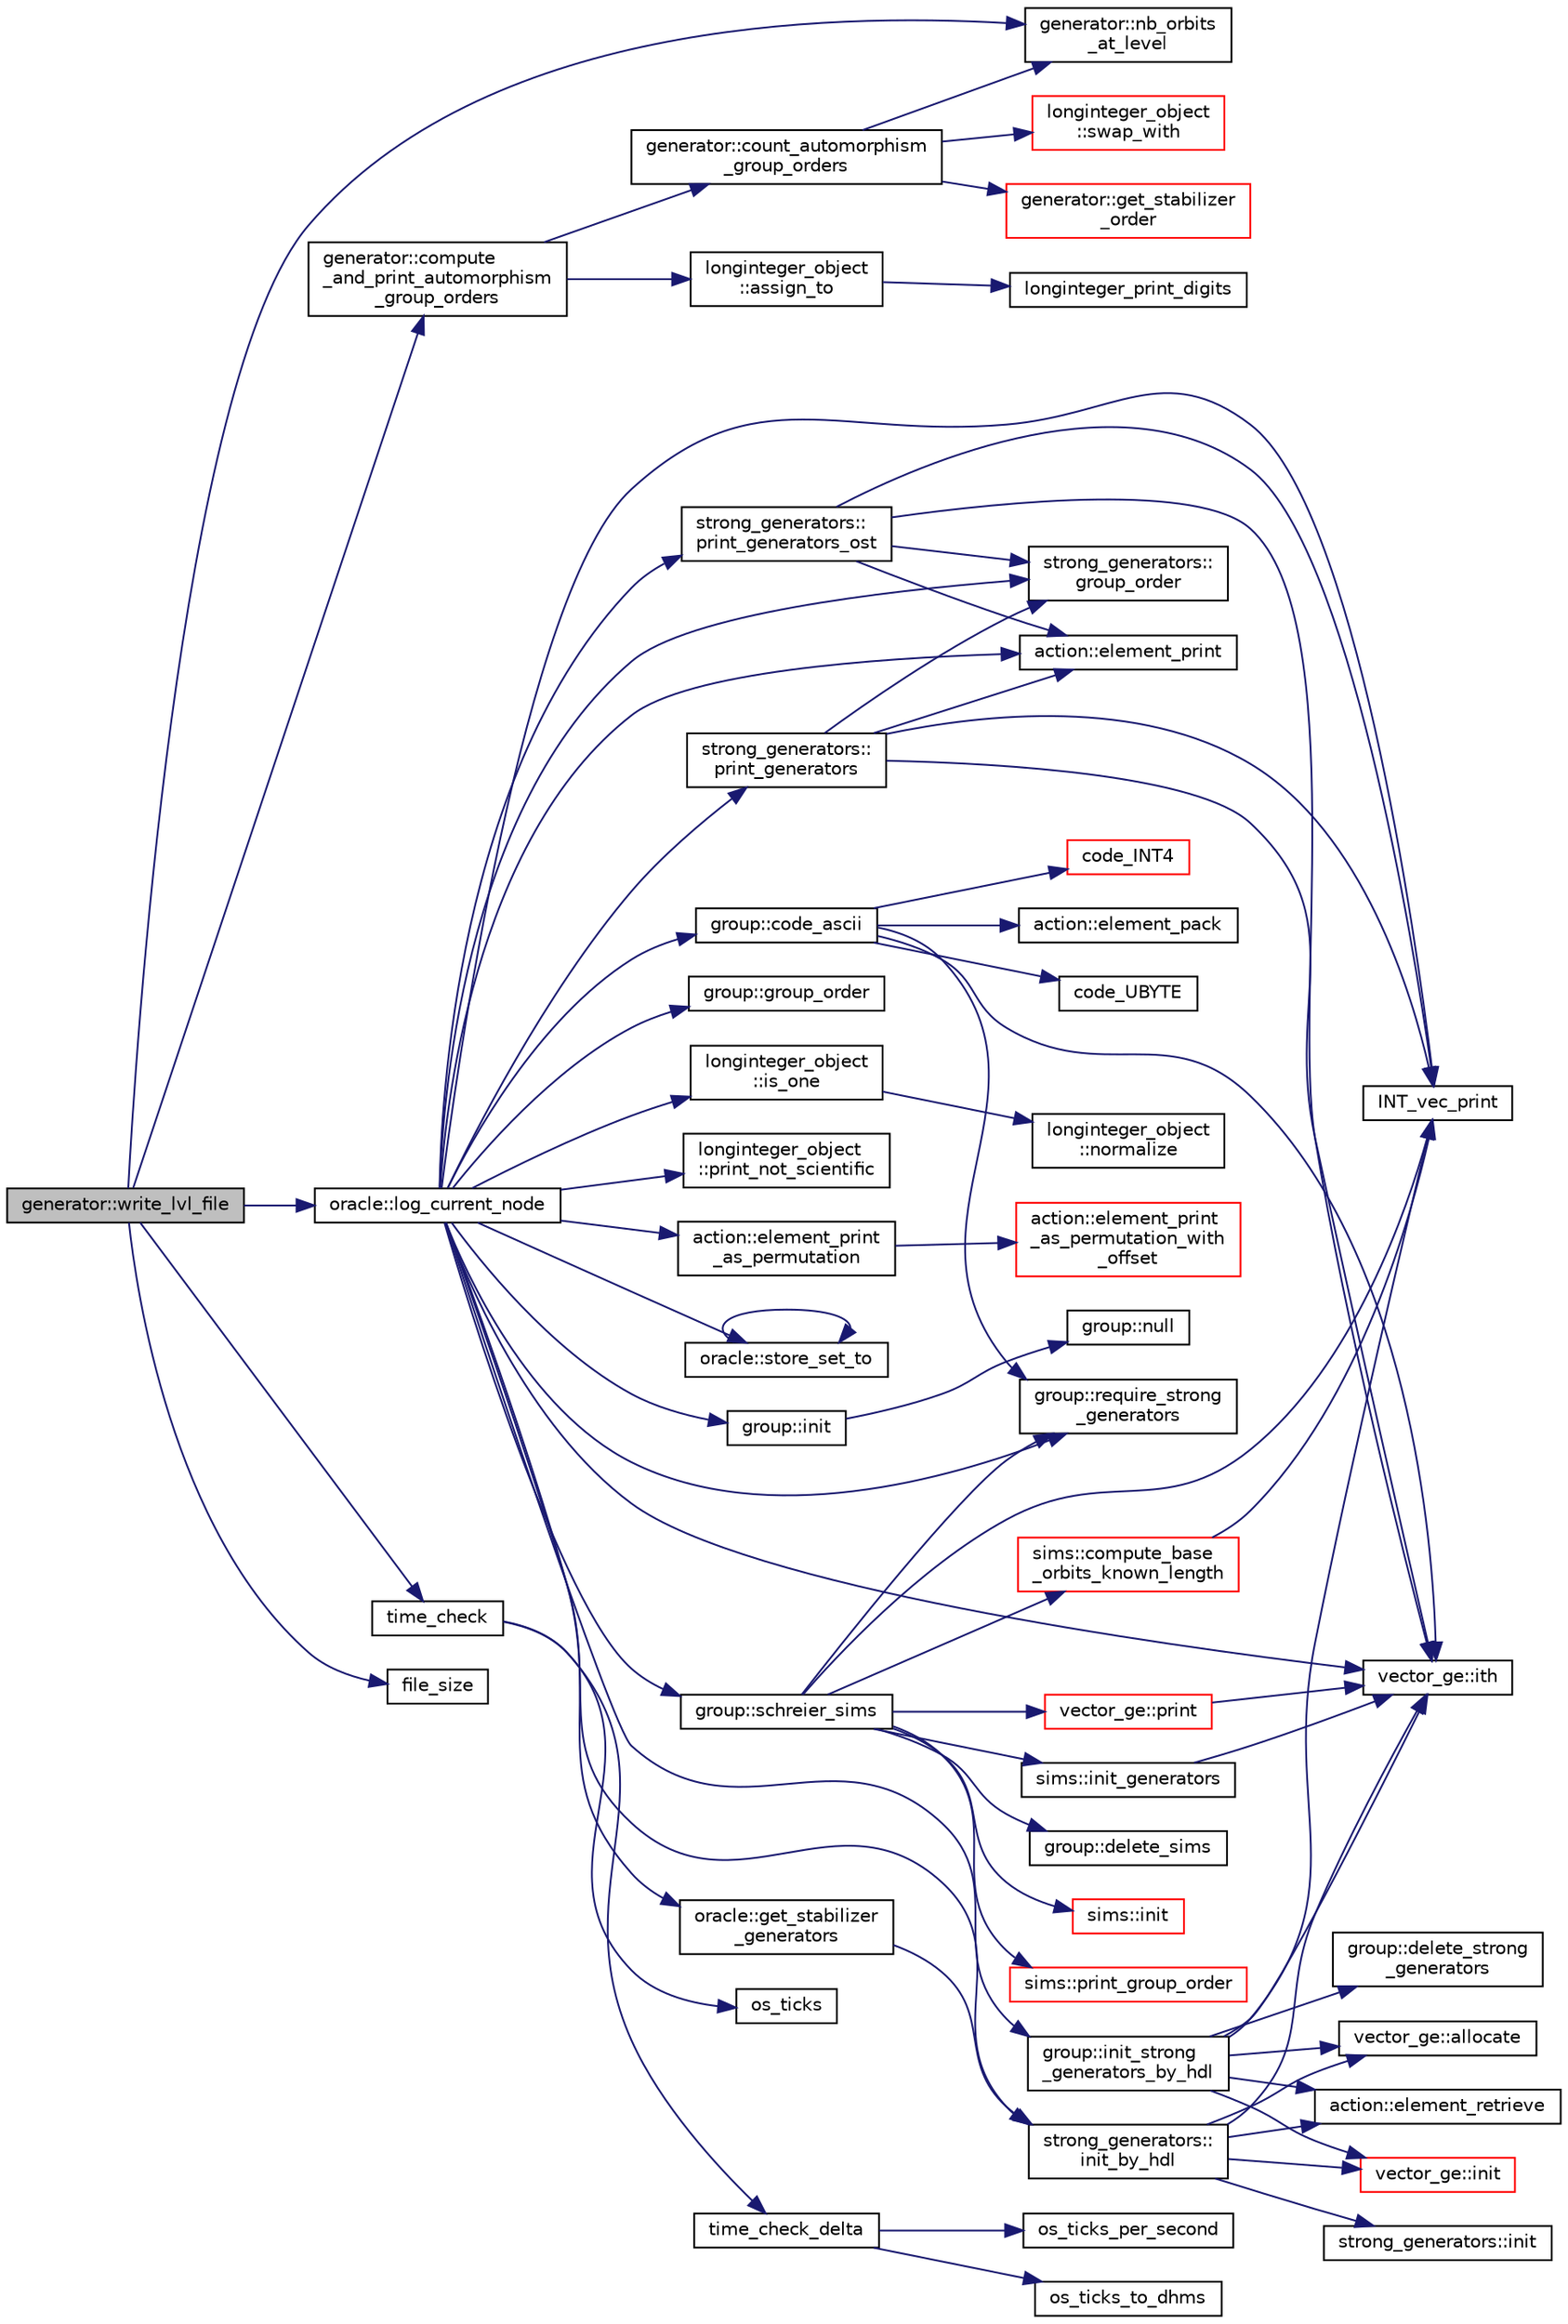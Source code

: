 digraph "generator::write_lvl_file"
{
  edge [fontname="Helvetica",fontsize="10",labelfontname="Helvetica",labelfontsize="10"];
  node [fontname="Helvetica",fontsize="10",shape=record];
  rankdir="LR";
  Node23075 [label="generator::write_lvl_file",height=0.2,width=0.4,color="black", fillcolor="grey75", style="filled", fontcolor="black"];
  Node23075 -> Node23076 [color="midnightblue",fontsize="10",style="solid",fontname="Helvetica"];
  Node23076 [label="generator::nb_orbits\l_at_level",height=0.2,width=0.4,color="black", fillcolor="white", style="filled",URL="$d7/d73/classgenerator.html#a020f3d8378448310d044a4a24fadf301"];
  Node23075 -> Node23077 [color="midnightblue",fontsize="10",style="solid",fontname="Helvetica"];
  Node23077 [label="oracle::log_current_node",height=0.2,width=0.4,color="black", fillcolor="white", style="filled",URL="$d7/da7/classoracle.html#a51f9cd387e52812e9a67f4d9cfcca603"];
  Node23077 -> Node23078 [color="midnightblue",fontsize="10",style="solid",fontname="Helvetica"];
  Node23078 [label="oracle::store_set_to",height=0.2,width=0.4,color="black", fillcolor="white", style="filled",URL="$d7/da7/classoracle.html#a4489d03d342f31d1e64632ce4d0e700d"];
  Node23078 -> Node23078 [color="midnightblue",fontsize="10",style="solid",fontname="Helvetica"];
  Node23077 -> Node23079 [color="midnightblue",fontsize="10",style="solid",fontname="Helvetica"];
  Node23079 [label="group::init",height=0.2,width=0.4,color="black", fillcolor="white", style="filled",URL="$d1/db7/classgroup.html#a9f5de0500658e265332c7f62c0d3962d"];
  Node23079 -> Node23080 [color="midnightblue",fontsize="10",style="solid",fontname="Helvetica"];
  Node23080 [label="group::null",height=0.2,width=0.4,color="black", fillcolor="white", style="filled",URL="$d1/db7/classgroup.html#a25f33ef4c9370d6cefa29b0c49f64a18"];
  Node23077 -> Node23081 [color="midnightblue",fontsize="10",style="solid",fontname="Helvetica"];
  Node23081 [label="group::init_strong\l_generators_by_hdl",height=0.2,width=0.4,color="black", fillcolor="white", style="filled",URL="$d1/db7/classgroup.html#a65100d600cfb0955dae3582a2d6a2532"];
  Node23081 -> Node23082 [color="midnightblue",fontsize="10",style="solid",fontname="Helvetica"];
  Node23082 [label="INT_vec_print",height=0.2,width=0.4,color="black", fillcolor="white", style="filled",URL="$df/dbf/sajeeb_8_c.html#a79a5901af0b47dd0d694109543c027fe"];
  Node23081 -> Node23083 [color="midnightblue",fontsize="10",style="solid",fontname="Helvetica"];
  Node23083 [label="group::delete_strong\l_generators",height=0.2,width=0.4,color="black", fillcolor="white", style="filled",URL="$d1/db7/classgroup.html#a36c96bdf4428fdf236dfabab0f82b898"];
  Node23081 -> Node23084 [color="midnightblue",fontsize="10",style="solid",fontname="Helvetica"];
  Node23084 [label="vector_ge::init",height=0.2,width=0.4,color="red", fillcolor="white", style="filled",URL="$d4/d6e/classvector__ge.html#afe1d6befd1f1501e6be34afbaa9d30a8"];
  Node23081 -> Node23086 [color="midnightblue",fontsize="10",style="solid",fontname="Helvetica"];
  Node23086 [label="vector_ge::allocate",height=0.2,width=0.4,color="black", fillcolor="white", style="filled",URL="$d4/d6e/classvector__ge.html#a35b062a9201b30f0a87bf87702d243ae"];
  Node23081 -> Node23087 [color="midnightblue",fontsize="10",style="solid",fontname="Helvetica"];
  Node23087 [label="action::element_retrieve",height=0.2,width=0.4,color="black", fillcolor="white", style="filled",URL="$d2/d86/classaction.html#ad28f6f8810ffbad64c1490f78e51e2b1"];
  Node23081 -> Node23088 [color="midnightblue",fontsize="10",style="solid",fontname="Helvetica"];
  Node23088 [label="vector_ge::ith",height=0.2,width=0.4,color="black", fillcolor="white", style="filled",URL="$d4/d6e/classvector__ge.html#a1ff002e8b746a9beb119d57dcd4a15ff"];
  Node23077 -> Node23089 [color="midnightblue",fontsize="10",style="solid",fontname="Helvetica"];
  Node23089 [label="strong_generators::\linit_by_hdl",height=0.2,width=0.4,color="black", fillcolor="white", style="filled",URL="$dc/d09/classstrong__generators.html#abe6e1f35365f6d69d230bf0869c32596"];
  Node23089 -> Node23090 [color="midnightblue",fontsize="10",style="solid",fontname="Helvetica"];
  Node23090 [label="strong_generators::init",height=0.2,width=0.4,color="black", fillcolor="white", style="filled",URL="$dc/d09/classstrong__generators.html#ab7d37035d3b2ea516c4e989715f91ad5"];
  Node23089 -> Node23084 [color="midnightblue",fontsize="10",style="solid",fontname="Helvetica"];
  Node23089 -> Node23086 [color="midnightblue",fontsize="10",style="solid",fontname="Helvetica"];
  Node23089 -> Node23087 [color="midnightblue",fontsize="10",style="solid",fontname="Helvetica"];
  Node23089 -> Node23088 [color="midnightblue",fontsize="10",style="solid",fontname="Helvetica"];
  Node23077 -> Node23091 [color="midnightblue",fontsize="10",style="solid",fontname="Helvetica"];
  Node23091 [label="strong_generators::\lprint_generators",height=0.2,width=0.4,color="black", fillcolor="white", style="filled",URL="$dc/d09/classstrong__generators.html#adccd259b435afd96d89cd664daa6c897"];
  Node23091 -> Node23092 [color="midnightblue",fontsize="10",style="solid",fontname="Helvetica"];
  Node23092 [label="strong_generators::\lgroup_order",height=0.2,width=0.4,color="black", fillcolor="white", style="filled",URL="$dc/d09/classstrong__generators.html#a91f453c2bfd6502b96f4b4eed16beb20"];
  Node23091 -> Node23082 [color="midnightblue",fontsize="10",style="solid",fontname="Helvetica"];
  Node23091 -> Node23093 [color="midnightblue",fontsize="10",style="solid",fontname="Helvetica"];
  Node23093 [label="action::element_print",height=0.2,width=0.4,color="black", fillcolor="white", style="filled",URL="$d2/d86/classaction.html#ae38c3ef3c1125213733d63c6fc3c40cd"];
  Node23091 -> Node23088 [color="midnightblue",fontsize="10",style="solid",fontname="Helvetica"];
  Node23077 -> Node23082 [color="midnightblue",fontsize="10",style="solid",fontname="Helvetica"];
  Node23077 -> Node23094 [color="midnightblue",fontsize="10",style="solid",fontname="Helvetica"];
  Node23094 [label="group::schreier_sims",height=0.2,width=0.4,color="black", fillcolor="white", style="filled",URL="$d1/db7/classgroup.html#a224ed784f302897ca0c0e578446afa08"];
  Node23094 -> Node23095 [color="midnightblue",fontsize="10",style="solid",fontname="Helvetica"];
  Node23095 [label="group::require_strong\l_generators",height=0.2,width=0.4,color="black", fillcolor="white", style="filled",URL="$d1/db7/classgroup.html#adfc3de74ab859ba6dba668b50efaf392"];
  Node23094 -> Node23096 [color="midnightblue",fontsize="10",style="solid",fontname="Helvetica"];
  Node23096 [label="group::delete_sims",height=0.2,width=0.4,color="black", fillcolor="white", style="filled",URL="$d1/db7/classgroup.html#accebe64da3d51160a974fad069a90eac"];
  Node23094 -> Node23097 [color="midnightblue",fontsize="10",style="solid",fontname="Helvetica"];
  Node23097 [label="sims::init",height=0.2,width=0.4,color="red", fillcolor="white", style="filled",URL="$d9/df3/classsims.html#a02eb61ed14f75cfe4dc0770142c1bff0"];
  Node23094 -> Node23101 [color="midnightblue",fontsize="10",style="solid",fontname="Helvetica"];
  Node23101 [label="vector_ge::print",height=0.2,width=0.4,color="red", fillcolor="white", style="filled",URL="$d4/d6e/classvector__ge.html#a0d260cce035c20b32d7989c50670aa8a"];
  Node23101 -> Node23088 [color="midnightblue",fontsize="10",style="solid",fontname="Helvetica"];
  Node23094 -> Node23103 [color="midnightblue",fontsize="10",style="solid",fontname="Helvetica"];
  Node23103 [label="sims::init_generators",height=0.2,width=0.4,color="black", fillcolor="white", style="filled",URL="$d9/df3/classsims.html#aa2a7908389727bdfa05d034e8d53a818"];
  Node23103 -> Node23088 [color="midnightblue",fontsize="10",style="solid",fontname="Helvetica"];
  Node23094 -> Node23082 [color="midnightblue",fontsize="10",style="solid",fontname="Helvetica"];
  Node23094 -> Node23104 [color="midnightblue",fontsize="10",style="solid",fontname="Helvetica"];
  Node23104 [label="sims::compute_base\l_orbits_known_length",height=0.2,width=0.4,color="red", fillcolor="white", style="filled",URL="$d9/df3/classsims.html#a7f6b55695e29ce46f965ac4c87c31a06"];
  Node23104 -> Node23082 [color="midnightblue",fontsize="10",style="solid",fontname="Helvetica"];
  Node23094 -> Node23109 [color="midnightblue",fontsize="10",style="solid",fontname="Helvetica"];
  Node23109 [label="sims::print_group_order",height=0.2,width=0.4,color="red", fillcolor="white", style="filled",URL="$d9/df3/classsims.html#a2fc3bfc40a993e0a6902374465304c0c"];
  Node23077 -> Node23111 [color="midnightblue",fontsize="10",style="solid",fontname="Helvetica"];
  Node23111 [label="group::group_order",height=0.2,width=0.4,color="black", fillcolor="white", style="filled",URL="$d1/db7/classgroup.html#a2d70bcf6a1495e7fb8e16ba7dfadb725"];
  Node23077 -> Node23112 [color="midnightblue",fontsize="10",style="solid",fontname="Helvetica"];
  Node23112 [label="longinteger_object\l::is_one",height=0.2,width=0.4,color="black", fillcolor="white", style="filled",URL="$dd/d7e/classlonginteger__object.html#adeab597c8bb66f36eb085f046d1df656"];
  Node23112 -> Node23113 [color="midnightblue",fontsize="10",style="solid",fontname="Helvetica"];
  Node23113 [label="longinteger_object\l::normalize",height=0.2,width=0.4,color="black", fillcolor="white", style="filled",URL="$dd/d7e/classlonginteger__object.html#ae27040d862a5624e98fc9582daa889ee"];
  Node23077 -> Node23114 [color="midnightblue",fontsize="10",style="solid",fontname="Helvetica"];
  Node23114 [label="longinteger_object\l::print_not_scientific",height=0.2,width=0.4,color="black", fillcolor="white", style="filled",URL="$dd/d7e/classlonginteger__object.html#ab80ea5c103cf97de662da3f1c79b2dd4"];
  Node23077 -> Node23115 [color="midnightblue",fontsize="10",style="solid",fontname="Helvetica"];
  Node23115 [label="group::code_ascii",height=0.2,width=0.4,color="black", fillcolor="white", style="filled",URL="$d1/db7/classgroup.html#abb93ebcd087d3f1146f32c2b5203f913"];
  Node23115 -> Node23095 [color="midnightblue",fontsize="10",style="solid",fontname="Helvetica"];
  Node23115 -> Node23116 [color="midnightblue",fontsize="10",style="solid",fontname="Helvetica"];
  Node23116 [label="code_INT4",height=0.2,width=0.4,color="red", fillcolor="white", style="filled",URL="$d5/db4/io__and__os_8h.html#a77bf7a59ce7634a3328237f863fd1251"];
  Node23115 -> Node23118 [color="midnightblue",fontsize="10",style="solid",fontname="Helvetica"];
  Node23118 [label="action::element_pack",height=0.2,width=0.4,color="black", fillcolor="white", style="filled",URL="$d2/d86/classaction.html#a48a10a87c09b4b37c36eac1180884140"];
  Node23115 -> Node23088 [color="midnightblue",fontsize="10",style="solid",fontname="Helvetica"];
  Node23115 -> Node23119 [color="midnightblue",fontsize="10",style="solid",fontname="Helvetica"];
  Node23119 [label="code_UBYTE",height=0.2,width=0.4,color="black", fillcolor="white", style="filled",URL="$d5/db4/io__and__os_8h.html#ab19ac74b5d294f8f631cf9280c38dfd6"];
  Node23077 -> Node23120 [color="midnightblue",fontsize="10",style="solid",fontname="Helvetica"];
  Node23120 [label="oracle::get_stabilizer\l_generators",height=0.2,width=0.4,color="black", fillcolor="white", style="filled",URL="$d7/da7/classoracle.html#a55d6b99a05f74278f7cb0e9d9761da24"];
  Node23120 -> Node23089 [color="midnightblue",fontsize="10",style="solid",fontname="Helvetica"];
  Node23077 -> Node23092 [color="midnightblue",fontsize="10",style="solid",fontname="Helvetica"];
  Node23077 -> Node23121 [color="midnightblue",fontsize="10",style="solid",fontname="Helvetica"];
  Node23121 [label="strong_generators::\lprint_generators_ost",height=0.2,width=0.4,color="black", fillcolor="white", style="filled",URL="$dc/d09/classstrong__generators.html#a7d93ea4f786018272e813207f3c124b4"];
  Node23121 -> Node23092 [color="midnightblue",fontsize="10",style="solid",fontname="Helvetica"];
  Node23121 -> Node23082 [color="midnightblue",fontsize="10",style="solid",fontname="Helvetica"];
  Node23121 -> Node23093 [color="midnightblue",fontsize="10",style="solid",fontname="Helvetica"];
  Node23121 -> Node23088 [color="midnightblue",fontsize="10",style="solid",fontname="Helvetica"];
  Node23077 -> Node23095 [color="midnightblue",fontsize="10",style="solid",fontname="Helvetica"];
  Node23077 -> Node23093 [color="midnightblue",fontsize="10",style="solid",fontname="Helvetica"];
  Node23077 -> Node23088 [color="midnightblue",fontsize="10",style="solid",fontname="Helvetica"];
  Node23077 -> Node23122 [color="midnightblue",fontsize="10",style="solid",fontname="Helvetica"];
  Node23122 [label="action::element_print\l_as_permutation",height=0.2,width=0.4,color="black", fillcolor="white", style="filled",URL="$d2/d86/classaction.html#a2975618a8203187b688a67c947150bb8"];
  Node23122 -> Node23123 [color="midnightblue",fontsize="10",style="solid",fontname="Helvetica"];
  Node23123 [label="action::element_print\l_as_permutation_with\l_offset",height=0.2,width=0.4,color="red", fillcolor="white", style="filled",URL="$d2/d86/classaction.html#addd61d869434abaad431124a6d858396"];
  Node23075 -> Node23128 [color="midnightblue",fontsize="10",style="solid",fontname="Helvetica"];
  Node23128 [label="time_check",height=0.2,width=0.4,color="black", fillcolor="white", style="filled",URL="$d9/d60/discreta_8h.html#a04d64356f0c7cb798e55daec998c527e"];
  Node23128 -> Node23129 [color="midnightblue",fontsize="10",style="solid",fontname="Helvetica"];
  Node23129 [label="os_ticks",height=0.2,width=0.4,color="black", fillcolor="white", style="filled",URL="$d5/db4/io__and__os_8h.html#a3da6d2b09e35d569adb7101dffcb5224"];
  Node23128 -> Node23130 [color="midnightblue",fontsize="10",style="solid",fontname="Helvetica"];
  Node23130 [label="time_check_delta",height=0.2,width=0.4,color="black", fillcolor="white", style="filled",URL="$d3/d72/global_8_c.html#a89a8565e34c7dcbb97180cd6af7454a1"];
  Node23130 -> Node23131 [color="midnightblue",fontsize="10",style="solid",fontname="Helvetica"];
  Node23131 [label="os_ticks_per_second",height=0.2,width=0.4,color="black", fillcolor="white", style="filled",URL="$d5/db4/io__and__os_8h.html#a1b35e7a094dfde9db39ae352c9c17042"];
  Node23130 -> Node23132 [color="midnightblue",fontsize="10",style="solid",fontname="Helvetica"];
  Node23132 [label="os_ticks_to_dhms",height=0.2,width=0.4,color="black", fillcolor="white", style="filled",URL="$d5/db4/io__and__os_8h.html#a0d715587fd9b8ab4e2bc822a2be313ba"];
  Node23075 -> Node23133 [color="midnightblue",fontsize="10",style="solid",fontname="Helvetica"];
  Node23133 [label="generator::compute\l_and_print_automorphism\l_group_orders",height=0.2,width=0.4,color="black", fillcolor="white", style="filled",URL="$d7/d73/classgenerator.html#a97568500aaf76ce2d931cef80a25ee57"];
  Node23133 -> Node23134 [color="midnightblue",fontsize="10",style="solid",fontname="Helvetica"];
  Node23134 [label="generator::count_automorphism\l_group_orders",height=0.2,width=0.4,color="black", fillcolor="white", style="filled",URL="$d7/d73/classgenerator.html#a24c0a9c37f0b2f68c29a9981edce482c"];
  Node23134 -> Node23076 [color="midnightblue",fontsize="10",style="solid",fontname="Helvetica"];
  Node23134 -> Node23135 [color="midnightblue",fontsize="10",style="solid",fontname="Helvetica"];
  Node23135 [label="generator::get_stabilizer\l_order",height=0.2,width=0.4,color="red", fillcolor="white", style="filled",URL="$d7/d73/classgenerator.html#a2a03fc974c76e47e999f3abc99e6b81d"];
  Node23134 -> Node23142 [color="midnightblue",fontsize="10",style="solid",fontname="Helvetica"];
  Node23142 [label="longinteger_object\l::swap_with",height=0.2,width=0.4,color="red", fillcolor="white", style="filled",URL="$dd/d7e/classlonginteger__object.html#ad5b3a13ab9dd9194219627600890aed5"];
  Node23133 -> Node23143 [color="midnightblue",fontsize="10",style="solid",fontname="Helvetica"];
  Node23143 [label="longinteger_object\l::assign_to",height=0.2,width=0.4,color="black", fillcolor="white", style="filled",URL="$dd/d7e/classlonginteger__object.html#a891b9d0947bfce181245ab5cffe9482a"];
  Node23143 -> Node23138 [color="midnightblue",fontsize="10",style="solid",fontname="Helvetica"];
  Node23138 [label="longinteger_print_digits",height=0.2,width=0.4,color="black", fillcolor="white", style="filled",URL="$de/dc5/algebra__and__number__theory_8h.html#ac2bac7b12f5b6440b8dad275cd7a157d"];
  Node23075 -> Node23144 [color="midnightblue",fontsize="10",style="solid",fontname="Helvetica"];
  Node23144 [label="file_size",height=0.2,width=0.4,color="black", fillcolor="white", style="filled",URL="$df/dbf/sajeeb_8_c.html#a5c37cf5785204b6e9adf647dc14d0e50"];
}

